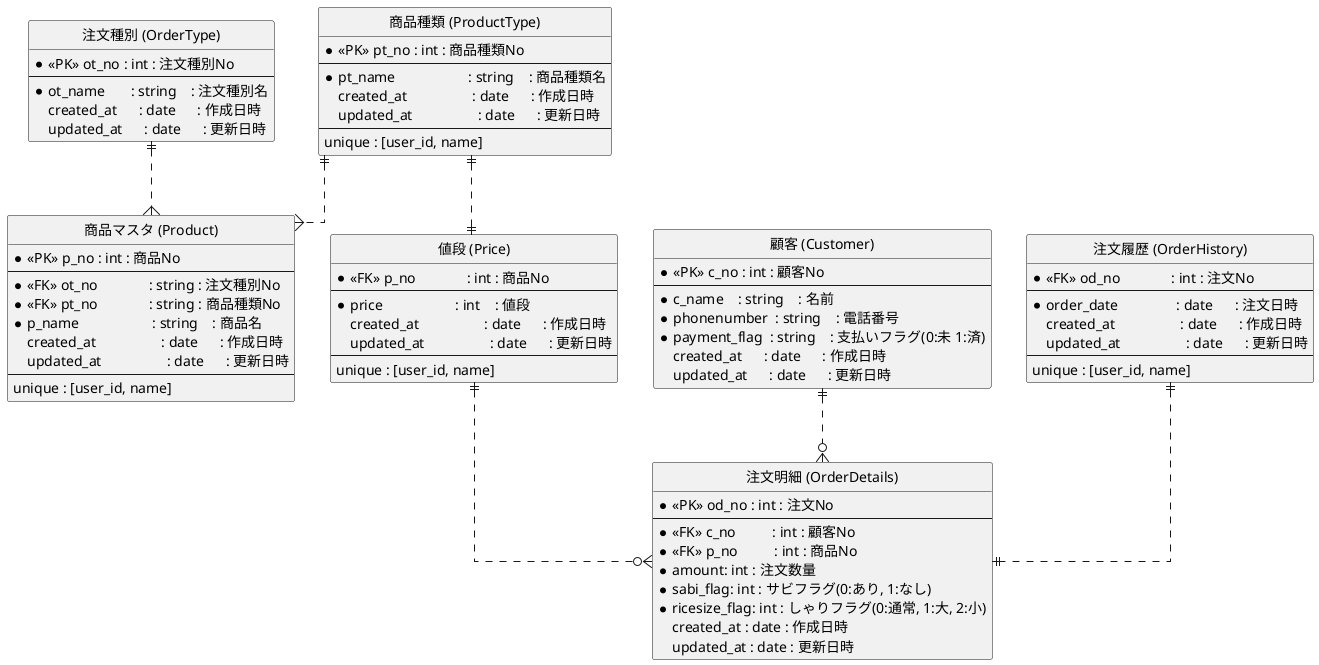 @startuml sushi
 hide circle
 skinparam linetype ortho

 entity "注文種別 (OrderType)" as OrderType {
     * <<PK>> ot_no : int : 注文種別No
     --
     * ot_name       : string    : 注文種別名
     created_at      : date      : 作成日時
     updated_at      : date      : 更新日時
 }

 entity "商品マスタ (Product)" as Product {
     * <<PK>> p_no : int : 商品No
     --
     * <<FK>> ot_no              : string : 注文種別No
     * <<FK>> pt_no              : string : 商品種類No
     * p_name                    : string    : 商品名
     created_at                  : date      : 作成日時
     updated_at                  : date      : 更新日時
     --
     unique : [user_id, name] 
 }

 entity "商品種類 (ProductType)" as ProductType {
     * <<PK>> pt_no : int : 商品種類No
     --
     * pt_name                    : string    : 商品種類名
     created_at                  : date      : 作成日時
     updated_at                  : date      : 更新日時
     --
     unique : [user_id, name] 
 }

  entity "値段 (Price)" as Price {
     * <<FK>> p_no              : int : 商品No
     --
     * price                    : int    : 値段
     created_at                  : date      : 作成日時
     updated_at                  : date      : 更新日時
     --
     unique : [user_id, name] 
 }

 entity "顧客 (Customer)" as Customer {
     * <<PK>> c_no : int : 顧客No
     --
     * c_name    : string    : 名前
     * phonenumber  : string    : 電話番号
     * payment_flag  : string    : 支払いフラグ(0:未 1:済)
     created_at      : date      : 作成日時
     updated_at      : date      : 更新日時
 }

 entity "注文明細 (OrderDetails)" as OrderDetails {
     * <<PK>> od_no : int : 注文No
     --
     * <<FK>> c_no          : int : 顧客No
     * <<FK>> p_no          : int : 商品No
     * amount: int : 注文数量 
     * sabi_flag: int : サビフラグ(0:あり, 1:なし)
     * ricesize_flag: int : しゃりフラグ(0:通常, 1:大, 2:小)
     created_at : date : 作成日時
     updated_at : date : 更新日時
 }

entity "注文履歴 (OrderHistory)" as OrderHistory {
     * <<FK>> od_no              : int : 注文No
     --
     * order_date                : date      : 注文日時
     created_at                  : date      : 作成日時
     updated_at                  : date      : 更新日時
     --
     unique : [user_id, name] 
 }

 OrderType ||..{ Product
 ProductType ||..{ Product
 ProductType ||..|| Price
 Customer ||..o{ OrderDetails
 Price ||..o{ OrderDetails
 OrderHistory ||..|| OrderDetails

 @enduml